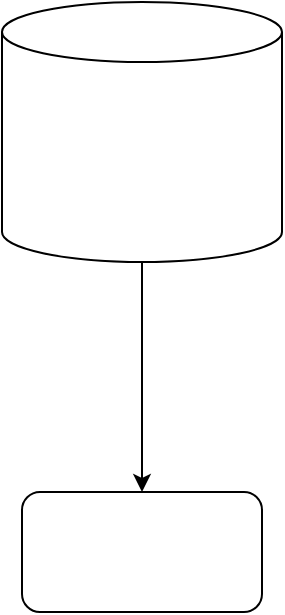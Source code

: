<mxfile version="24.7.8">
  <diagram name="Page-1" id="9DW2s-rHMxSVExCLYOKa">
    <mxGraphModel dx="961" dy="512" grid="1" gridSize="10" guides="1" tooltips="1" connect="1" arrows="1" fold="1" page="1" pageScale="1" pageWidth="850" pageHeight="1100" math="0" shadow="0">
      <root>
        <mxCell id="0" />
        <mxCell id="1" parent="0" />
        <mxCell id="dh8LSkGUze7pVrYAUH7A-3" value="" style="edgeStyle=orthogonalEdgeStyle;rounded=0;orthogonalLoop=1;jettySize=auto;html=1;" edge="1" parent="1" source="dh8LSkGUze7pVrYAUH7A-1" target="dh8LSkGUze7pVrYAUH7A-2">
          <mxGeometry relative="1" as="geometry" />
        </mxCell>
        <mxCell id="dh8LSkGUze7pVrYAUH7A-1" value="" style="shape=cylinder3;whiteSpace=wrap;html=1;boundedLbl=1;backgroundOutline=1;size=15;" vertex="1" parent="1">
          <mxGeometry x="110" y="110" width="140" height="130" as="geometry" />
        </mxCell>
        <mxCell id="dh8LSkGUze7pVrYAUH7A-2" value="" style="rounded=1;whiteSpace=wrap;html=1;" vertex="1" parent="1">
          <mxGeometry x="120" y="355" width="120" height="60" as="geometry" />
        </mxCell>
      </root>
    </mxGraphModel>
  </diagram>
</mxfile>
